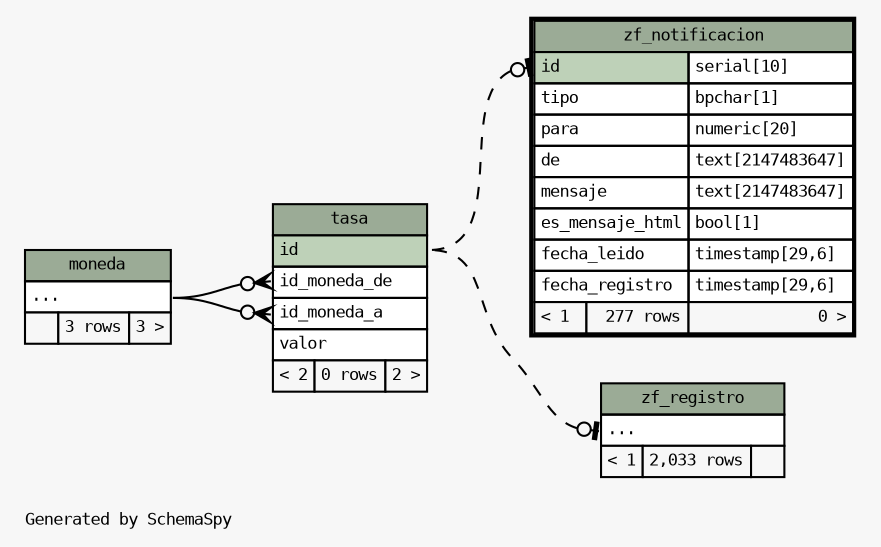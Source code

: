 // dot 2.38.0 on Linux 3.16.0-4-amd64
// SchemaSpy rev 590
digraph "impliedTwoDegreesRelationshipsDiagram" {
  graph [
    rankdir="RL"
    bgcolor="#f7f7f7"
    label="\nGenerated by SchemaSpy"
    labeljust="l"
    nodesep="0.18"
    ranksep="0.46"
    fontname="monospace"
    fontsize="8"
  ];
  node [
    fontname="monospace"
    fontsize="8"
    shape="plaintext"
  ];
  edge [
    arrowsize="0.8"
  ];
  "tasa":"id_moneda_a":w -> "moneda":"elipses":e [arrowhead=none dir=back arrowtail=crowodot];
  "tasa":"id_moneda_de":w -> "moneda":"elipses":e [arrowhead=none dir=back arrowtail=crowodot];
  "zf_notificacion":"id":w -> "tasa":"id":e [arrowhead=none dir=back arrowtail=teeodot style=dashed];
  "zf_registro":"elipses":w -> "tasa":"id":e [arrowhead=none dir=back arrowtail=teeodot style=dashed];
  "moneda" [
    label=<
    <TABLE BORDER="0" CELLBORDER="1" CELLSPACING="0" BGCOLOR="#ffffff">
      <TR><TD COLSPAN="3" BGCOLOR="#9bab96" ALIGN="CENTER">moneda</TD></TR>
      <TR><TD PORT="elipses" COLSPAN="3" ALIGN="LEFT">...</TD></TR>
      <TR><TD ALIGN="LEFT" BGCOLOR="#f7f7f7">  </TD><TD ALIGN="RIGHT" BGCOLOR="#f7f7f7">3 rows</TD><TD ALIGN="RIGHT" BGCOLOR="#f7f7f7">3 &gt;</TD></TR>
    </TABLE>>
    URL="moneda.html"
    tooltip="moneda"
  ];
  "tasa" [
    label=<
    <TABLE BORDER="0" CELLBORDER="1" CELLSPACING="0" BGCOLOR="#ffffff">
      <TR><TD COLSPAN="3" BGCOLOR="#9bab96" ALIGN="CENTER">tasa</TD></TR>
      <TR><TD PORT="id" COLSPAN="3" BGCOLOR="#bed1b8" ALIGN="LEFT">id</TD></TR>
      <TR><TD PORT="id_moneda_de" COLSPAN="3" ALIGN="LEFT">id_moneda_de</TD></TR>
      <TR><TD PORT="id_moneda_a" COLSPAN="3" ALIGN="LEFT">id_moneda_a</TD></TR>
      <TR><TD PORT="valor" COLSPAN="3" ALIGN="LEFT">valor</TD></TR>
      <TR><TD ALIGN="LEFT" BGCOLOR="#f7f7f7">&lt; 2</TD><TD ALIGN="RIGHT" BGCOLOR="#f7f7f7">0 rows</TD><TD ALIGN="RIGHT" BGCOLOR="#f7f7f7">2 &gt;</TD></TR>
    </TABLE>>
    URL="tasa.html"
    tooltip="tasa"
  ];
  "zf_notificacion" [
    label=<
    <TABLE BORDER="2" CELLBORDER="1" CELLSPACING="0" BGCOLOR="#ffffff">
      <TR><TD COLSPAN="3" BGCOLOR="#9bab96" ALIGN="CENTER">zf_notificacion</TD></TR>
      <TR><TD PORT="id" COLSPAN="2" BGCOLOR="#bed1b8" ALIGN="LEFT">id</TD><TD PORT="id.type" ALIGN="LEFT">serial[10]</TD></TR>
      <TR><TD PORT="tipo" COLSPAN="2" ALIGN="LEFT">tipo</TD><TD PORT="tipo.type" ALIGN="LEFT">bpchar[1]</TD></TR>
      <TR><TD PORT="para" COLSPAN="2" ALIGN="LEFT">para</TD><TD PORT="para.type" ALIGN="LEFT">numeric[20]</TD></TR>
      <TR><TD PORT="de" COLSPAN="2" ALIGN="LEFT">de</TD><TD PORT="de.type" ALIGN="LEFT">text[2147483647]</TD></TR>
      <TR><TD PORT="mensaje" COLSPAN="2" ALIGN="LEFT">mensaje</TD><TD PORT="mensaje.type" ALIGN="LEFT">text[2147483647]</TD></TR>
      <TR><TD PORT="es_mensaje_html" COLSPAN="2" ALIGN="LEFT">es_mensaje_html</TD><TD PORT="es_mensaje_html.type" ALIGN="LEFT">bool[1]</TD></TR>
      <TR><TD PORT="fecha_leido" COLSPAN="2" ALIGN="LEFT">fecha_leido</TD><TD PORT="fecha_leido.type" ALIGN="LEFT">timestamp[29,6]</TD></TR>
      <TR><TD PORT="fecha_registro" COLSPAN="2" ALIGN="LEFT">fecha_registro</TD><TD PORT="fecha_registro.type" ALIGN="LEFT">timestamp[29,6]</TD></TR>
      <TR><TD ALIGN="LEFT" BGCOLOR="#f7f7f7">&lt; 1</TD><TD ALIGN="RIGHT" BGCOLOR="#f7f7f7">277 rows</TD><TD ALIGN="RIGHT" BGCOLOR="#f7f7f7">0 &gt;</TD></TR>
    </TABLE>>
    URL="zf_notificacion.html"
    tooltip="zf_notificacion"
  ];
  "zf_registro" [
    label=<
    <TABLE BORDER="0" CELLBORDER="1" CELLSPACING="0" BGCOLOR="#ffffff">
      <TR><TD COLSPAN="3" BGCOLOR="#9bab96" ALIGN="CENTER">zf_registro</TD></TR>
      <TR><TD PORT="elipses" COLSPAN="3" ALIGN="LEFT">...</TD></TR>
      <TR><TD ALIGN="LEFT" BGCOLOR="#f7f7f7">&lt; 1</TD><TD ALIGN="RIGHT" BGCOLOR="#f7f7f7">2,033 rows</TD><TD ALIGN="RIGHT" BGCOLOR="#f7f7f7">  </TD></TR>
    </TABLE>>
    URL="zf_registro.html"
    tooltip="zf_registro"
  ];
}
